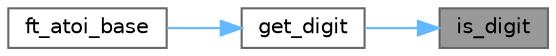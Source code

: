 digraph "is_digit"
{
 // LATEX_PDF_SIZE
  bgcolor="transparent";
  edge [fontname=Helvetica,fontsize=10,labelfontname=Helvetica,labelfontsize=10];
  node [fontname=Helvetica,fontsize=10,shape=box,height=0.2,width=0.4];
  rankdir="RL";
  Node1 [id="Node000001",label="is_digit",height=0.2,width=0.4,color="gray40", fillcolor="grey60", style="filled", fontcolor="black",tooltip=" "];
  Node1 -> Node2 [id="edge1_Node000001_Node000002",dir="back",color="steelblue1",style="solid",tooltip=" "];
  Node2 [id="Node000002",label="get_digit",height=0.2,width=0.4,color="grey40", fillcolor="white", style="filled",URL="$ft__atoi__base_8c.html#aba693b106378e3cec8378ba26b4d8c46",tooltip=" "];
  Node2 -> Node3 [id="edge2_Node000002_Node000003",dir="back",color="steelblue1",style="solid",tooltip=" "];
  Node3 [id="Node000003",label="ft_atoi_base",height=0.2,width=0.4,color="grey40", fillcolor="white", style="filled",URL="$ft__atoi__base_8c.html#a0e3e2ce372caf12ac57006efde3a1c4c",tooltip=" "];
}
